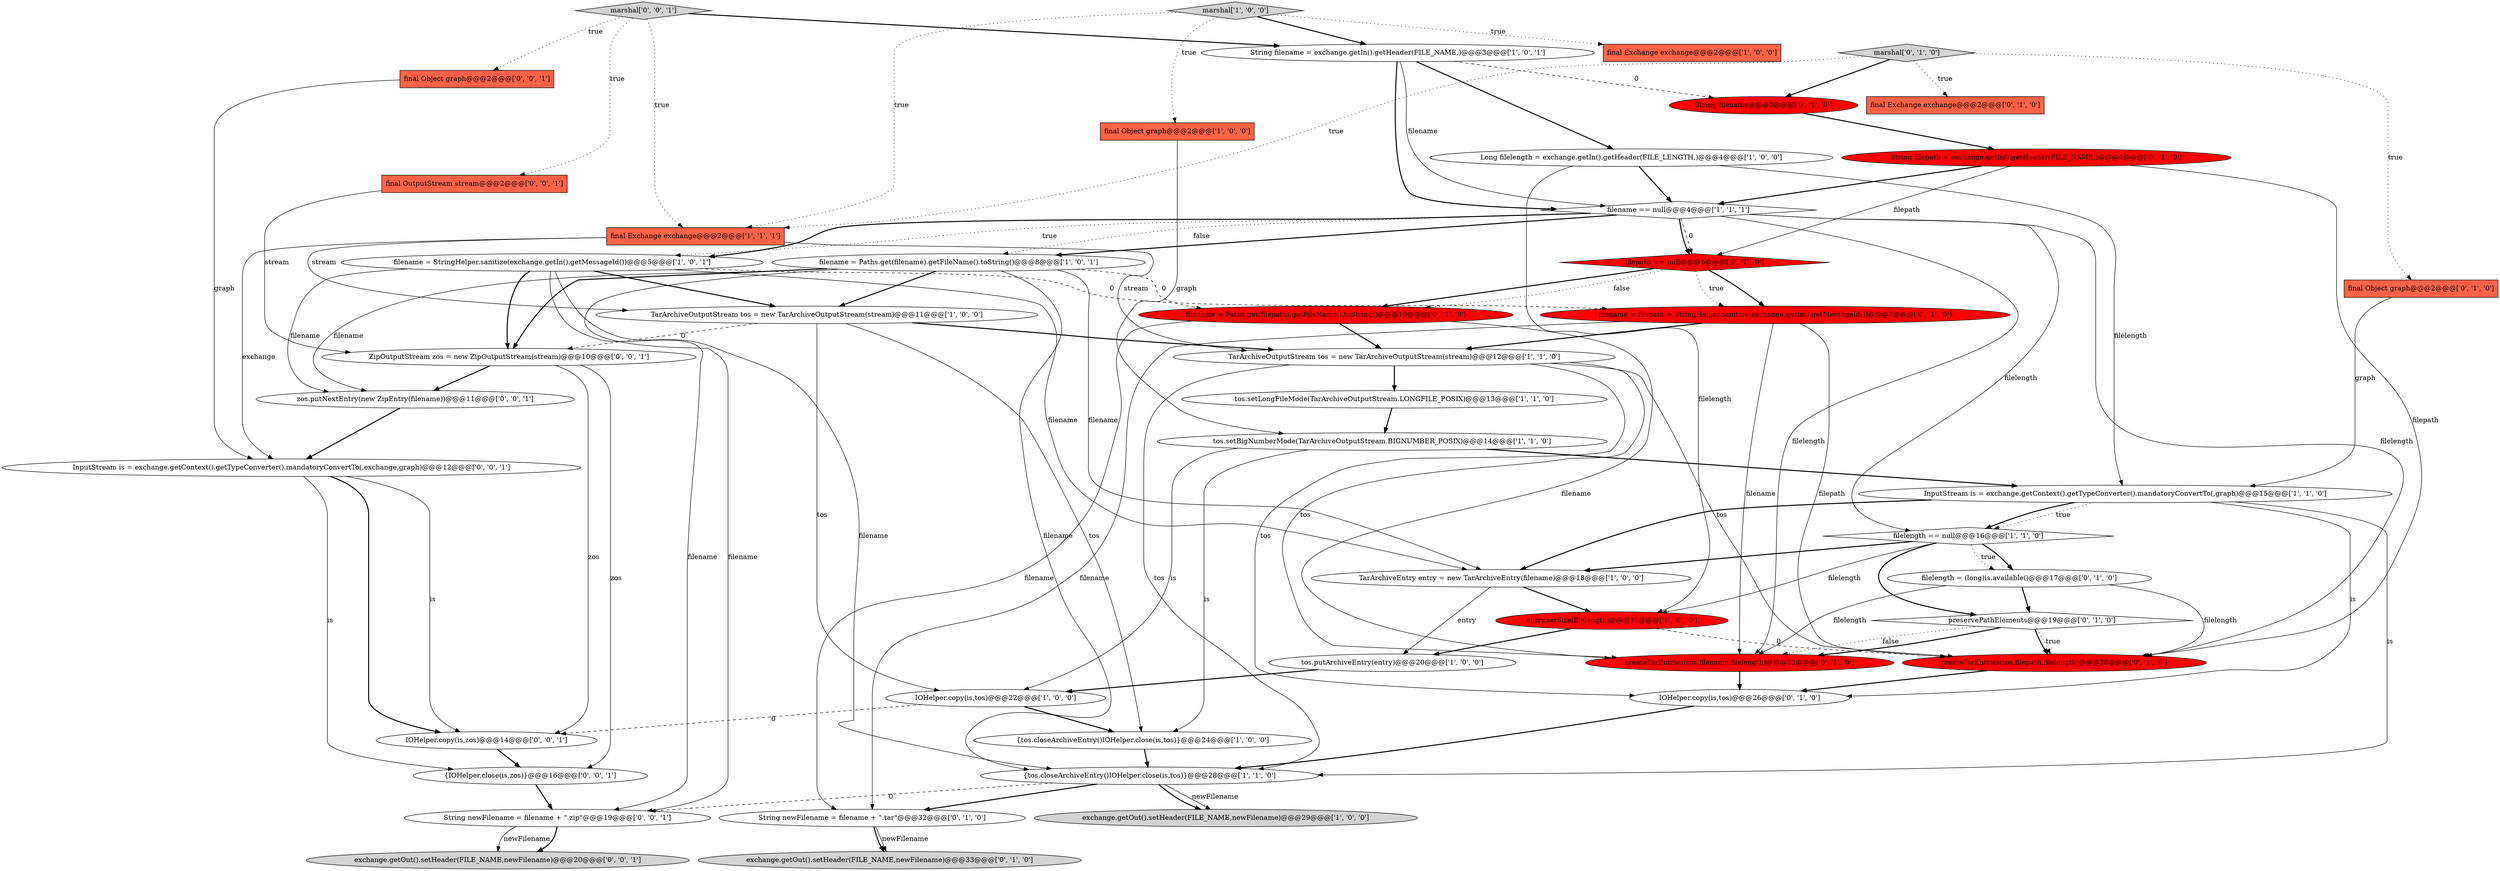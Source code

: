 digraph {
42 [style = filled, label = "exchange.getOut().setHeader(FILE_NAME,newFilename)@@@20@@@['0', '0', '1']", fillcolor = lightgray, shape = ellipse image = "AAA0AAABBB3BBB"];
1 [style = filled, label = "tos.setBigNumberMode(TarArchiveOutputStream.BIGNUMBER_POSIX)@@@14@@@['1', '1', '0']", fillcolor = white, shape = ellipse image = "AAA0AAABBB1BBB"];
18 [style = filled, label = "Long filelength = exchange.getIn().getHeader(FILE_LENGTH,)@@@4@@@['1', '0', '0']", fillcolor = white, shape = ellipse image = "AAA0AAABBB1BBB"];
26 [style = filled, label = "filename = filepath = StringHelper.sanitize(exchange.getIn().getMessageId())@@@7@@@['0', '1', '0']", fillcolor = red, shape = ellipse image = "AAA1AAABBB2BBB"];
16 [style = filled, label = "TarArchiveOutputStream tos = new TarArchiveOutputStream(stream)@@@11@@@['1', '0', '0']", fillcolor = white, shape = ellipse image = "AAA0AAABBB1BBB"];
29 [style = filled, label = "final Exchange exchange@@@2@@@['0', '1', '0']", fillcolor = tomato, shape = box image = "AAA0AAABBB2BBB"];
31 [style = filled, label = "exchange.getOut().setHeader(FILE_NAME,newFilename)@@@33@@@['0', '1', '0']", fillcolor = lightgray, shape = ellipse image = "AAA0AAABBB2BBB"];
12 [style = filled, label = "filename = StringHelper.sanitize(exchange.getIn().getMessageId())@@@5@@@['1', '0', '1']", fillcolor = white, shape = ellipse image = "AAA0AAABBB1BBB"];
39 [style = filled, label = "final Object graph@@@2@@@['0', '0', '1']", fillcolor = tomato, shape = box image = "AAA0AAABBB3BBB"];
33 [style = filled, label = "createTarEntries(tos,filename,filelength)@@@23@@@['0', '1', '0']", fillcolor = red, shape = ellipse image = "AAA1AAABBB2BBB"];
43 [style = filled, label = "marshal['0', '0', '1']", fillcolor = lightgray, shape = diamond image = "AAA0AAABBB3BBB"];
0 [style = filled, label = "filename == null@@@4@@@['1', '1', '1']", fillcolor = white, shape = diamond image = "AAA0AAABBB1BBB"];
17 [style = filled, label = "{tos.closeArchiveEntry()IOHelper.close(is,tos)}@@@28@@@['1', '1', '0']", fillcolor = white, shape = ellipse image = "AAA0AAABBB1BBB"];
11 [style = filled, label = "final Exchange exchange@@@2@@@['1', '0', '0']", fillcolor = tomato, shape = box image = "AAA0AAABBB1BBB"];
19 [style = filled, label = "TarArchiveEntry entry = new TarArchiveEntry(filename)@@@18@@@['1', '0', '0']", fillcolor = white, shape = ellipse image = "AAA0AAABBB1BBB"];
40 [style = filled, label = "IOHelper.copy(is,zos)@@@14@@@['0', '0', '1']", fillcolor = white, shape = ellipse image = "AAA0AAABBB3BBB"];
9 [style = filled, label = "IOHelper.copy(is,tos)@@@22@@@['1', '0', '0']", fillcolor = white, shape = ellipse image = "AAA0AAABBB1BBB"];
21 [style = filled, label = "marshal['1', '0', '0']", fillcolor = lightgray, shape = diamond image = "AAA0AAABBB1BBB"];
24 [style = filled, label = "String filename@@@3@@@['0', '1', '0']", fillcolor = red, shape = ellipse image = "AAA1AAABBB2BBB"];
3 [style = filled, label = "TarArchiveOutputStream tos = new TarArchiveOutputStream(stream)@@@12@@@['1', '1', '0']", fillcolor = white, shape = ellipse image = "AAA0AAABBB1BBB"];
4 [style = filled, label = "final Object graph@@@2@@@['1', '0', '0']", fillcolor = tomato, shape = box image = "AAA0AAABBB1BBB"];
32 [style = filled, label = "preservePathElements@@@19@@@['0', '1', '0']", fillcolor = white, shape = diamond image = "AAA0AAABBB2BBB"];
35 [style = filled, label = "filelength = (long)is.available()@@@17@@@['0', '1', '0']", fillcolor = white, shape = ellipse image = "AAA0AAABBB2BBB"];
28 [style = filled, label = "filepath == null@@@6@@@['0', '1', '0']", fillcolor = red, shape = diamond image = "AAA1AAABBB2BBB"];
5 [style = filled, label = "{tos.closeArchiveEntry()IOHelper.close(is,tos)}@@@24@@@['1', '0', '0']", fillcolor = white, shape = ellipse image = "AAA0AAABBB1BBB"];
34 [style = filled, label = "String newFilename = filename + \".tar\"@@@32@@@['0', '1', '0']", fillcolor = white, shape = ellipse image = "AAA0AAABBB2BBB"];
13 [style = filled, label = "filename = Paths.get(filename).getFileName().toString()@@@8@@@['1', '0', '1']", fillcolor = white, shape = ellipse image = "AAA0AAABBB1BBB"];
22 [style = filled, label = "IOHelper.copy(is,tos)@@@26@@@['0', '1', '0']", fillcolor = white, shape = ellipse image = "AAA0AAABBB2BBB"];
2 [style = filled, label = "InputStream is = exchange.getContext().getTypeConverter().mandatoryConvertTo(,graph)@@@15@@@['1', '1', '0']", fillcolor = white, shape = ellipse image = "AAA0AAABBB1BBB"];
27 [style = filled, label = "String filepath = exchange.getIn().getHeader(FILE_NAME,)@@@4@@@['0', '1', '0']", fillcolor = red, shape = ellipse image = "AAA1AAABBB2BBB"];
15 [style = filled, label = "String filename = exchange.getIn().getHeader(FILE_NAME,)@@@3@@@['1', '0', '1']", fillcolor = white, shape = ellipse image = "AAA0AAABBB1BBB"];
38 [style = filled, label = "final OutputStream stream@@@2@@@['0', '0', '1']", fillcolor = tomato, shape = box image = "AAA0AAABBB3BBB"];
37 [style = filled, label = "String newFilename = filename + \".zip\"@@@19@@@['0', '0', '1']", fillcolor = white, shape = ellipse image = "AAA0AAABBB3BBB"];
36 [style = filled, label = "filename = Paths.get(filepath).getFileName().toString()@@@10@@@['0', '1', '0']", fillcolor = red, shape = ellipse image = "AAA1AAABBB2BBB"];
30 [style = filled, label = "marshal['0', '1', '0']", fillcolor = lightgray, shape = diamond image = "AAA0AAABBB2BBB"];
8 [style = filled, label = "filelength == null@@@16@@@['1', '1', '0']", fillcolor = white, shape = diamond image = "AAA0AAABBB1BBB"];
46 [style = filled, label = "zos.putNextEntry(new ZipEntry(filename))@@@11@@@['0', '0', '1']", fillcolor = white, shape = ellipse image = "AAA0AAABBB3BBB"];
44 [style = filled, label = "ZipOutputStream zos = new ZipOutputStream(stream)@@@10@@@['0', '0', '1']", fillcolor = white, shape = ellipse image = "AAA0AAABBB3BBB"];
45 [style = filled, label = "InputStream is = exchange.getContext().getTypeConverter().mandatoryConvertTo(,exchange,graph)@@@12@@@['0', '0', '1']", fillcolor = white, shape = ellipse image = "AAA0AAABBB3BBB"];
25 [style = filled, label = "final Object graph@@@2@@@['0', '1', '0']", fillcolor = tomato, shape = box image = "AAA0AAABBB2BBB"];
41 [style = filled, label = "{IOHelper.close(is,zos)}@@@16@@@['0', '0', '1']", fillcolor = white, shape = ellipse image = "AAA0AAABBB3BBB"];
10 [style = filled, label = "tos.setLongFileMode(TarArchiveOutputStream.LONGFILE_POSIX)@@@13@@@['1', '1', '0']", fillcolor = white, shape = ellipse image = "AAA0AAABBB1BBB"];
14 [style = filled, label = "exchange.getOut().setHeader(FILE_NAME,newFilename)@@@29@@@['1', '0', '0']", fillcolor = lightgray, shape = ellipse image = "AAA0AAABBB1BBB"];
6 [style = filled, label = "entry.setSize(filelength)@@@19@@@['1', '0', '0']", fillcolor = red, shape = ellipse image = "AAA1AAABBB1BBB"];
20 [style = filled, label = "final Exchange exchange@@@2@@@['1', '1', '1']", fillcolor = tomato, shape = box image = "AAA0AAABBB1BBB"];
23 [style = filled, label = "createTarEntries(tos,filepath,filelength)@@@20@@@['0', '1', '0']", fillcolor = red, shape = ellipse image = "AAA1AAABBB2BBB"];
7 [style = filled, label = "tos.putArchiveEntry(entry)@@@20@@@['1', '0', '0']", fillcolor = white, shape = ellipse image = "AAA0AAABBB1BBB"];
0->12 [style = dotted, label="true"];
35->23 [style = solid, label="filelength"];
37->42 [style = solid, label="newFilename"];
32->23 [style = bold, label=""];
0->13 [style = bold, label=""];
12->44 [style = bold, label=""];
21->11 [style = dotted, label="true"];
21->15 [style = bold, label=""];
12->17 [style = solid, label="filename"];
2->17 [style = solid, label="is"];
12->26 [style = dashed, label="0"];
7->9 [style = bold, label=""];
18->6 [style = solid, label="filelength"];
44->46 [style = bold, label=""];
2->22 [style = solid, label="is"];
23->22 [style = bold, label=""];
17->14 [style = solid, label="newFilename"];
17->14 [style = bold, label=""];
15->0 [style = bold, label=""];
13->19 [style = solid, label="filename"];
9->5 [style = bold, label=""];
24->27 [style = bold, label=""];
1->9 [style = solid, label="is"];
18->0 [style = bold, label=""];
25->2 [style = solid, label="graph"];
2->8 [style = dotted, label="true"];
0->33 [style = solid, label="filelength"];
27->28 [style = solid, label="filepath"];
16->3 [style = bold, label=""];
20->45 [style = solid, label="exchange"];
21->20 [style = dotted, label="true"];
28->36 [style = bold, label=""];
27->0 [style = bold, label=""];
1->5 [style = solid, label="is"];
41->37 [style = bold, label=""];
34->31 [style = bold, label=""];
19->6 [style = bold, label=""];
5->17 [style = bold, label=""];
0->28 [style = dashed, label="0"];
12->19 [style = solid, label="filename"];
13->16 [style = bold, label=""];
4->1 [style = solid, label="graph"];
18->2 [style = solid, label="filelength"];
3->10 [style = bold, label=""];
30->29 [style = dotted, label="true"];
3->23 [style = solid, label="tos"];
17->34 [style = bold, label=""];
12->46 [style = solid, label="filename"];
19->7 [style = solid, label="entry"];
45->41 [style = solid, label="is"];
28->36 [style = dotted, label="false"];
15->0 [style = solid, label="filename"];
22->17 [style = bold, label=""];
0->13 [style = dotted, label="false"];
39->45 [style = solid, label="graph"];
6->7 [style = bold, label=""];
10->1 [style = bold, label=""];
43->38 [style = dotted, label="true"];
30->24 [style = bold, label=""];
8->35 [style = dotted, label="true"];
26->3 [style = bold, label=""];
26->23 [style = solid, label="filepath"];
0->12 [style = bold, label=""];
15->24 [style = dashed, label="0"];
16->44 [style = dashed, label="0"];
35->32 [style = bold, label=""];
28->26 [style = bold, label=""];
20->3 [style = solid, label="stream"];
8->35 [style = bold, label=""];
27->23 [style = solid, label="filepath"];
32->33 [style = bold, label=""];
13->46 [style = solid, label="filename"];
3->17 [style = solid, label="tos"];
35->33 [style = solid, label="filelength"];
30->25 [style = dotted, label="true"];
30->20 [style = dotted, label="true"];
3->22 [style = solid, label="tos"];
26->33 [style = solid, label="filename"];
34->31 [style = solid, label="newFilename"];
1->2 [style = bold, label=""];
33->22 [style = bold, label=""];
37->42 [style = bold, label=""];
36->33 [style = solid, label="filename"];
45->40 [style = bold, label=""];
32->33 [style = dotted, label="false"];
13->37 [style = solid, label="filename"];
45->40 [style = solid, label="is"];
2->19 [style = bold, label=""];
13->36 [style = dashed, label="0"];
8->32 [style = bold, label=""];
26->34 [style = solid, label="filename"];
8->19 [style = bold, label=""];
32->23 [style = dotted, label="true"];
13->44 [style = bold, label=""];
12->16 [style = bold, label=""];
38->44 [style = solid, label="stream"];
15->18 [style = bold, label=""];
21->4 [style = dotted, label="true"];
44->40 [style = solid, label="zos"];
20->16 [style = solid, label="stream"];
13->17 [style = solid, label="filename"];
9->40 [style = dashed, label="0"];
8->6 [style = solid, label="filelength"];
16->9 [style = solid, label="tos"];
3->33 [style = solid, label="tos"];
43->15 [style = bold, label=""];
28->26 [style = dotted, label="true"];
16->5 [style = solid, label="tos"];
12->37 [style = solid, label="filename"];
40->41 [style = bold, label=""];
43->20 [style = dotted, label="true"];
0->8 [style = solid, label="filelength"];
46->45 [style = bold, label=""];
0->23 [style = solid, label="filelength"];
17->37 [style = dashed, label="0"];
36->34 [style = solid, label="filename"];
44->41 [style = solid, label="zos"];
6->23 [style = dashed, label="0"];
0->28 [style = bold, label=""];
2->8 [style = bold, label=""];
43->39 [style = dotted, label="true"];
36->3 [style = bold, label=""];
}
